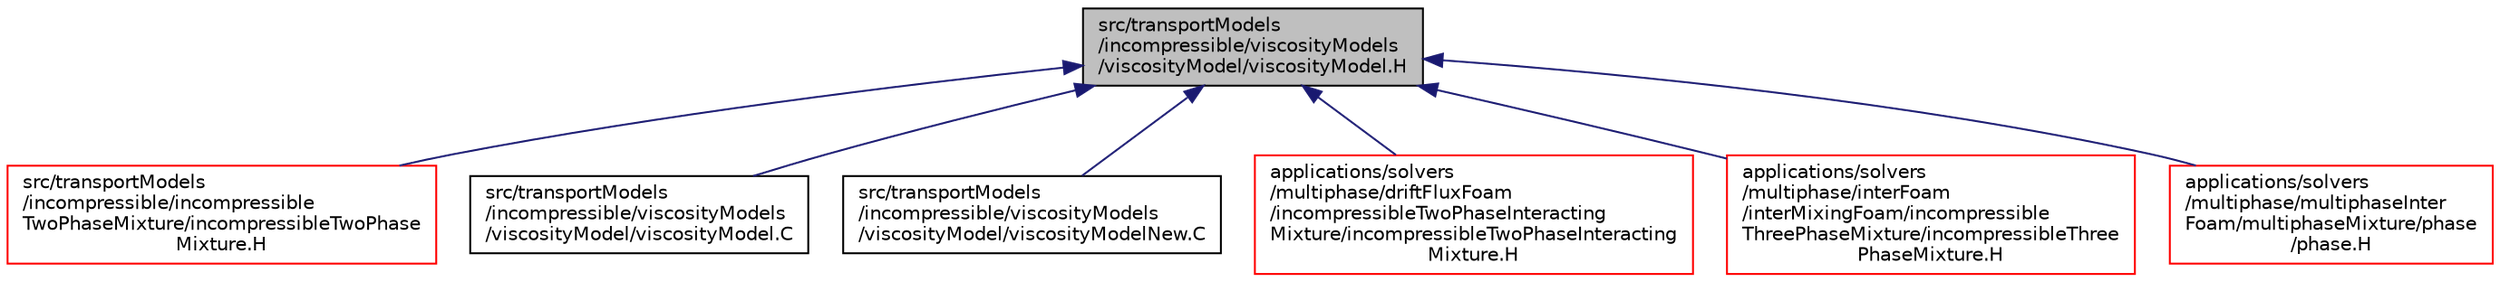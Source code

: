 digraph "src/transportModels/incompressible/viscosityModels/viscosityModel/viscosityModel.H"
{
  bgcolor="transparent";
  edge [fontname="Helvetica",fontsize="10",labelfontname="Helvetica",labelfontsize="10"];
  node [fontname="Helvetica",fontsize="10",shape=record];
  Node1 [label="src/transportModels\l/incompressible/viscosityModels\l/viscosityModel/viscosityModel.H",height=0.2,width=0.4,color="black", fillcolor="grey75", style="filled", fontcolor="black"];
  Node1 -> Node2 [dir="back",color="midnightblue",fontsize="10",style="solid",fontname="Helvetica"];
  Node2 [label="src/transportModels\l/incompressible/incompressible\lTwoPhaseMixture/incompressibleTwoPhase\lMixture.H",height=0.2,width=0.4,color="red",URL="$a10654.html"];
  Node1 -> Node3 [dir="back",color="midnightblue",fontsize="10",style="solid",fontname="Helvetica"];
  Node3 [label="src/transportModels\l/incompressible/viscosityModels\l/viscosityModel/viscosityModel.C",height=0.2,width=0.4,color="black",URL="$a10667.html"];
  Node1 -> Node4 [dir="back",color="midnightblue",fontsize="10",style="solid",fontname="Helvetica"];
  Node4 [label="src/transportModels\l/incompressible/viscosityModels\l/viscosityModel/viscosityModelNew.C",height=0.2,width=0.4,color="black",URL="$a10673.html"];
  Node1 -> Node5 [dir="back",color="midnightblue",fontsize="10",style="solid",fontname="Helvetica"];
  Node5 [label="applications/solvers\l/multiphase/driftFluxFoam\l/incompressibleTwoPhaseInteracting\lMixture/incompressibleTwoPhaseInteracting\lMixture.H",height=0.2,width=0.4,color="red",URL="$a03392.html"];
  Node1 -> Node6 [dir="back",color="midnightblue",fontsize="10",style="solid",fontname="Helvetica"];
  Node6 [label="applications/solvers\l/multiphase/interFoam\l/interMixingFoam/incompressible\lThreePhaseMixture/incompressibleThree\lPhaseMixture.H",height=0.2,width=0.4,color="red",URL="$a03413.html"];
  Node1 -> Node7 [dir="back",color="midnightblue",fontsize="10",style="solid",fontname="Helvetica"];
  Node7 [label="applications/solvers\l/multiphase/multiphaseInter\lFoam/multiphaseMixture/phase\l/phase.H",height=0.2,width=0.4,color="red",URL="$a03529.html"];
}
